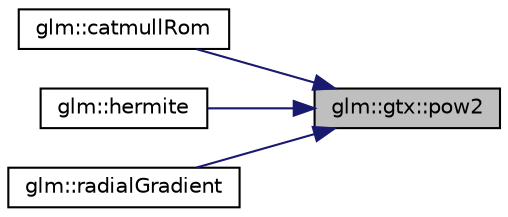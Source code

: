 digraph "glm::gtx::pow2"
{
 // LATEX_PDF_SIZE
  edge [fontname="Helvetica",fontsize="10",labelfontname="Helvetica",labelfontsize="10"];
  node [fontname="Helvetica",fontsize="10",shape=record];
  rankdir="RL";
  Node1 [label="glm::gtx::pow2",height=0.2,width=0.4,color="black", fillcolor="grey75", style="filled", fontcolor="black",tooltip=" "];
  Node1 -> Node2 [dir="back",color="midnightblue",fontsize="10",style="solid",fontname="Helvetica"];
  Node2 [label="glm::catmullRom",height=0.2,width=0.4,color="black", fillcolor="white", style="filled",URL="$group__gtx__spline.html#ga8119c04f8210fd0d292757565cd6918d",tooltip=" "];
  Node1 -> Node3 [dir="back",color="midnightblue",fontsize="10",style="solid",fontname="Helvetica"];
  Node3 [label="glm::hermite",height=0.2,width=0.4,color="black", fillcolor="white", style="filled",URL="$group__gtx__spline.html#gaa69e143f6374d32f934a8edeaa50bac9",tooltip=" "];
  Node1 -> Node4 [dir="back",color="midnightblue",fontsize="10",style="solid",fontname="Helvetica"];
  Node4 [label="glm::radialGradient",height=0.2,width=0.4,color="black", fillcolor="white", style="filled",URL="$group__gtx__gradient__paint.html#ga166d43d567a4cf150579a92f69b0dc9f",tooltip=" "];
}
